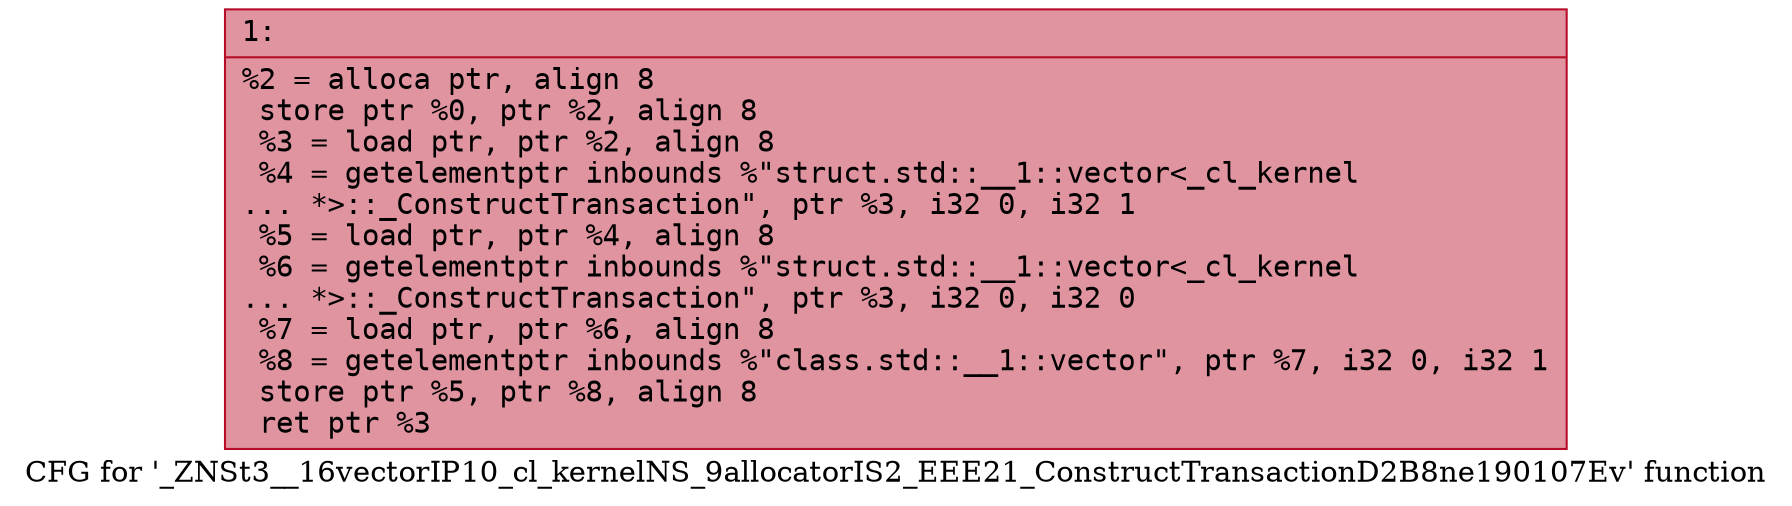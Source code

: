 digraph "CFG for '_ZNSt3__16vectorIP10_cl_kernelNS_9allocatorIS2_EEE21_ConstructTransactionD2B8ne190107Ev' function" {
	label="CFG for '_ZNSt3__16vectorIP10_cl_kernelNS_9allocatorIS2_EEE21_ConstructTransactionD2B8ne190107Ev' function";

	Node0x6000005c0320 [shape=record,color="#b70d28ff", style=filled, fillcolor="#b70d2870" fontname="Courier",label="{1:\l|  %2 = alloca ptr, align 8\l  store ptr %0, ptr %2, align 8\l  %3 = load ptr, ptr %2, align 8\l  %4 = getelementptr inbounds %\"struct.std::__1::vector\<_cl_kernel\l... *\>::_ConstructTransaction\", ptr %3, i32 0, i32 1\l  %5 = load ptr, ptr %4, align 8\l  %6 = getelementptr inbounds %\"struct.std::__1::vector\<_cl_kernel\l... *\>::_ConstructTransaction\", ptr %3, i32 0, i32 0\l  %7 = load ptr, ptr %6, align 8\l  %8 = getelementptr inbounds %\"class.std::__1::vector\", ptr %7, i32 0, i32 1\l  store ptr %5, ptr %8, align 8\l  ret ptr %3\l}"];
}
